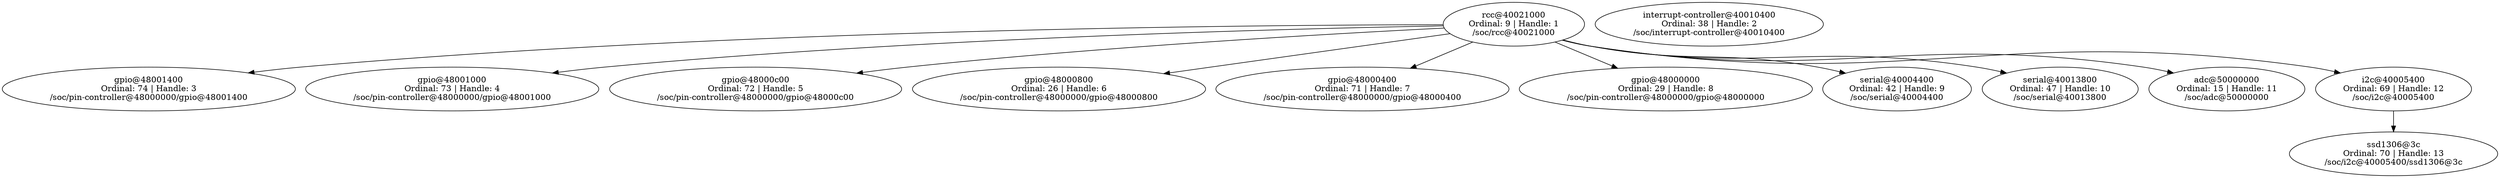 // C:/Users/Ricardo/zephyrproject/zephyr/app/cryoderme_v3/build/zephyr/zephyr_pre0.elf
digraph "Device dependency graph" {
	9 [label="rcc@40021000\nOrdinal: 9 | Handle: 1\n/soc/rcc@40021000"]
	38 [label="interrupt-controller@40010400\nOrdinal: 38 | Handle: 2\n/soc/interrupt-controller@40010400"]
	74 [label="gpio@48001400\nOrdinal: 74 | Handle: 3\n/soc/pin-controller@48000000/gpio@48001400"]
	73 [label="gpio@48001000\nOrdinal: 73 | Handle: 4\n/soc/pin-controller@48000000/gpio@48001000"]
	72 [label="gpio@48000c00\nOrdinal: 72 | Handle: 5\n/soc/pin-controller@48000000/gpio@48000c00"]
	26 [label="gpio@48000800\nOrdinal: 26 | Handle: 6\n/soc/pin-controller@48000000/gpio@48000800"]
	71 [label="gpio@48000400\nOrdinal: 71 | Handle: 7\n/soc/pin-controller@48000000/gpio@48000400"]
	29 [label="gpio@48000000\nOrdinal: 29 | Handle: 8\n/soc/pin-controller@48000000/gpio@48000000"]
	42 [label="serial@40004400\nOrdinal: 42 | Handle: 9\n/soc/serial@40004400"]
	47 [label="serial@40013800\nOrdinal: 47 | Handle: 10\n/soc/serial@40013800"]
	15 [label="adc@50000000\nOrdinal: 15 | Handle: 11\n/soc/adc@50000000"]
	69 [label="i2c@40005400\nOrdinal: 69 | Handle: 12\n/soc/i2c@40005400"]
	70 [label="ssd1306@3c\nOrdinal: 70 | Handle: 13\n/soc/i2c@40005400/ssd1306@3c"]
	9 -> 47
	9 -> 26
	9 -> 29
	9 -> 73
	9 -> 71
	9 -> 72
	9 -> 42
	9 -> 69
	9 -> 15
	9 -> 74
	69 -> 70
}
